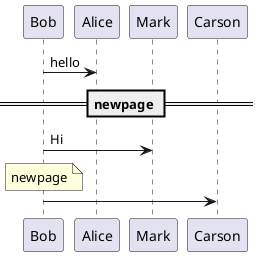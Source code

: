 @startuml

    ' define
        !define NEW_PAGE_1 == newpage ==

        !definelong NEW_PAGE_2(obj)
            note over obj: newpage
        !enddefinelong

    ' main
        Bob -> Alice : hello
        NEW_PAGE_1
        Bob -> Mark : Hi
        NEW_PAGE_2(Bob)
        Bob -> Carson

@enduml